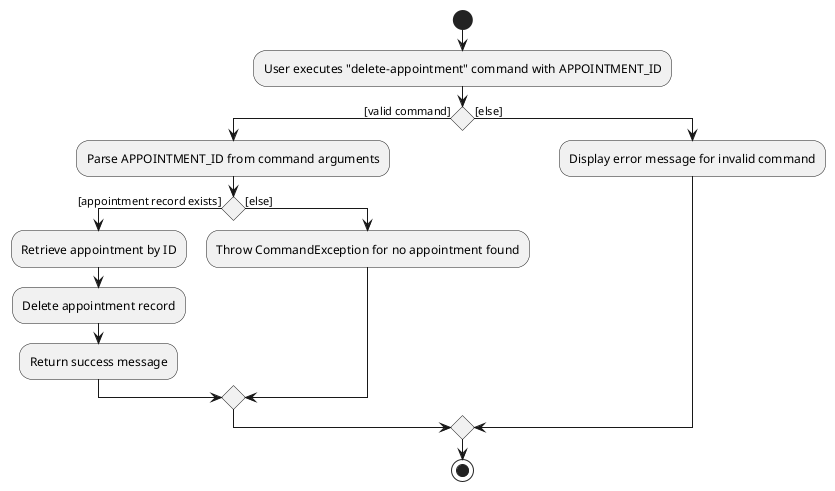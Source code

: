 @startuml
start
:User executes "delete-appointment" command with APPOINTMENT_ID;

if () then ([valid command])
  :Parse APPOINTMENT_ID from command arguments;

if () then ([appointment record exists])
  :Retrieve appointment by ID;
  :Delete appointment record;
  :Return success message;
else ([else])
  :Throw CommandException for no appointment found;
endif

else ([else])
    :Display error message for invalid command;
endif

stop
@enduml
